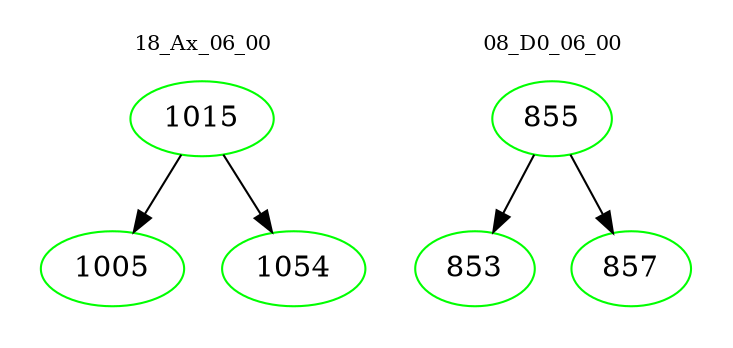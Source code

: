 digraph{
subgraph cluster_0 {
color = white
label = "18_Ax_06_00";
fontsize=10;
T0_1015 [label="1015", color="green"]
T0_1015 -> T0_1005 [color="black"]
T0_1005 [label="1005", color="green"]
T0_1015 -> T0_1054 [color="black"]
T0_1054 [label="1054", color="green"]
}
subgraph cluster_1 {
color = white
label = "08_D0_06_00";
fontsize=10;
T1_855 [label="855", color="green"]
T1_855 -> T1_853 [color="black"]
T1_853 [label="853", color="green"]
T1_855 -> T1_857 [color="black"]
T1_857 [label="857", color="green"]
}
}
